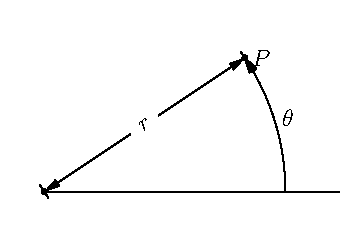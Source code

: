 import geometry;
size(6cm);


// repère polaire
point orig=(0,0);
real monangle=0; // en radians

// point
point monpoint=(3,2);

dot(orig);
dot(monpoint);
label("$P$",monpoint,E);
draw(line(orig,false,expi(monangle)));
arc myarc=arc(circle(orig,length(monpoint)),degrees(monangle),degrees(monpoint));
draw("$\theta$",myarc,Arrow);
distance("$r$",orig,monpoint,0,Arrows(Fill));
// real polarangle = myarc.angle2 - myarc.angle1 > 0 ? myarc.angle2 - myarc.angle1 : myarc.angle2 - myarc.angle1 + 360;
addMargins(1cm,1cm);
